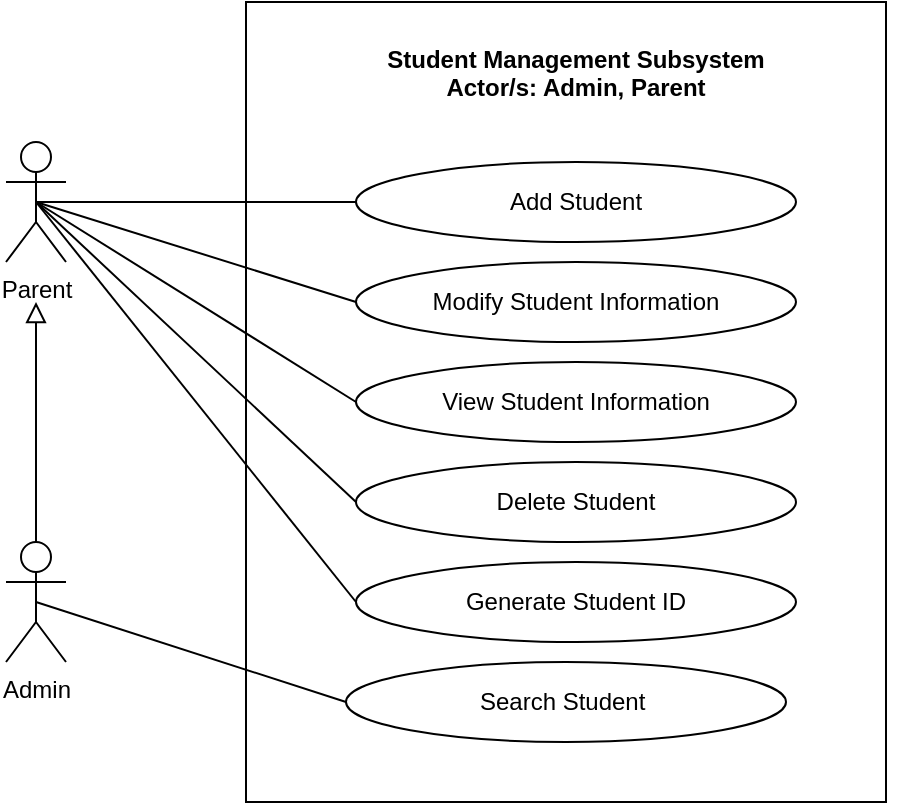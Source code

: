 <mxfile version="14.6.13" type="device" pages="7"><diagram id="qzljFB-hOaYWBOiEcN4N" name="SMS"><mxGraphModel dx="942" dy="642" grid="1" gridSize="10" guides="1" tooltips="1" connect="1" arrows="1" fold="1" page="1" pageScale="1" pageWidth="850" pageHeight="1100" math="0" shadow="0"><root><mxCell id="JewozOC8yLnpFLmOhMqg-0"/><mxCell id="JewozOC8yLnpFLmOhMqg-1" parent="JewozOC8yLnpFLmOhMqg-0"/><mxCell id="FqNuev9cHc2IyG5jevnL-0" value="" style="html=1;fillColor=none;" parent="JewozOC8yLnpFLmOhMqg-1" vertex="1"><mxGeometry x="410" y="180" width="320" height="400" as="geometry"/></mxCell><mxCell id="FqNuev9cHc2IyG5jevnL-2" style="edgeStyle=none;rounded=0;jumpStyle=arc;jumpSize=14;orthogonalLoop=1;jettySize=auto;html=1;exitX=0.5;exitY=0.5;exitDx=0;exitDy=0;exitPerimeter=0;entryX=0;entryY=0.5;entryDx=0;entryDy=0;startArrow=none;startFill=0;endArrow=none;endFill=0;startSize=11;endSize=11;" parent="JewozOC8yLnpFLmOhMqg-1" source="FqNuev9cHc2IyG5jevnL-6" target="FqNuev9cHc2IyG5jevnL-14" edge="1"><mxGeometry relative="1" as="geometry"/></mxCell><mxCell id="FqNuev9cHc2IyG5jevnL-3" style="edgeStyle=none;rounded=0;jumpStyle=arc;jumpSize=14;orthogonalLoop=1;jettySize=auto;html=1;exitX=0.5;exitY=0.5;exitDx=0;exitDy=0;exitPerimeter=0;entryX=0;entryY=0.5;entryDx=0;entryDy=0;startArrow=none;startFill=0;endArrow=none;endFill=0;startSize=11;endSize=11;" parent="JewozOC8yLnpFLmOhMqg-1" source="FqNuev9cHc2IyG5jevnL-6" target="FqNuev9cHc2IyG5jevnL-15" edge="1"><mxGeometry relative="1" as="geometry"/></mxCell><mxCell id="FqNuev9cHc2IyG5jevnL-4" style="edgeStyle=none;rounded=0;jumpStyle=arc;jumpSize=14;orthogonalLoop=1;jettySize=auto;html=1;exitX=0.5;exitY=0.5;exitDx=0;exitDy=0;exitPerimeter=0;entryX=0;entryY=0.5;entryDx=0;entryDy=0;startArrow=none;startFill=0;endArrow=none;endFill=0;startSize=11;endSize=11;" parent="JewozOC8yLnpFLmOhMqg-1" source="FqNuev9cHc2IyG5jevnL-6" target="FqNuev9cHc2IyG5jevnL-18" edge="1"><mxGeometry relative="1" as="geometry"/></mxCell><mxCell id="MpAW6FHdsxgS2_kCvHxK-2" style="rounded=0;orthogonalLoop=1;jettySize=auto;html=1;exitX=0.5;exitY=0.5;exitDx=0;exitDy=0;exitPerimeter=0;entryX=0;entryY=0.5;entryDx=0;entryDy=0;endArrow=none;endFill=0;" parent="JewozOC8yLnpFLmOhMqg-1" source="FqNuev9cHc2IyG5jevnL-6" target="MpAW6FHdsxgS2_kCvHxK-0" edge="1"><mxGeometry relative="1" as="geometry"/></mxCell><mxCell id="3w_TDD0MuZPfGeYKdoQH-3" style="edgeStyle=none;rounded=0;orthogonalLoop=1;jettySize=auto;html=1;exitX=0.5;exitY=0.5;exitDx=0;exitDy=0;exitPerimeter=0;entryX=0;entryY=0.5;entryDx=0;entryDy=0;endArrow=none;endFill=0;" parent="JewozOC8yLnpFLmOhMqg-1" source="FqNuev9cHc2IyG5jevnL-6" target="3w_TDD0MuZPfGeYKdoQH-0" edge="1"><mxGeometry relative="1" as="geometry"/></mxCell><mxCell id="FqNuev9cHc2IyG5jevnL-6" value="Parent" style="shape=umlActor;verticalLabelPosition=bottom;verticalAlign=top;html=1;fillColor=none;" parent="JewozOC8yLnpFLmOhMqg-1" vertex="1"><mxGeometry x="290" y="250" width="30" height="60" as="geometry"/></mxCell><mxCell id="3w_TDD0MuZPfGeYKdoQH-8" style="edgeStyle=none;rounded=0;orthogonalLoop=1;jettySize=auto;html=1;exitX=0.5;exitY=0;exitDx=0;exitDy=0;exitPerimeter=0;endArrow=block;endFill=0;endSize=8;" parent="JewozOC8yLnpFLmOhMqg-1" source="FqNuev9cHc2IyG5jevnL-10" edge="1"><mxGeometry relative="1" as="geometry"><mxPoint x="305" y="330" as="targetPoint"/></mxGeometry></mxCell><mxCell id="3w_TDD0MuZPfGeYKdoQH-11" style="edgeStyle=none;rounded=0;orthogonalLoop=1;jettySize=auto;html=1;exitX=0.5;exitY=0.5;exitDx=0;exitDy=0;exitPerimeter=0;entryX=0;entryY=0.5;entryDx=0;entryDy=0;endArrow=none;endFill=0;endSize=8;" parent="JewozOC8yLnpFLmOhMqg-1" source="FqNuev9cHc2IyG5jevnL-10" target="FqNuev9cHc2IyG5jevnL-19" edge="1"><mxGeometry relative="1" as="geometry"/></mxCell><mxCell id="FqNuev9cHc2IyG5jevnL-10" value="Admin" style="shape=umlActor;verticalLabelPosition=bottom;verticalAlign=top;html=1;fillColor=none;" parent="JewozOC8yLnpFLmOhMqg-1" vertex="1"><mxGeometry x="290" y="450" width="30" height="60" as="geometry"/></mxCell><mxCell id="FqNuev9cHc2IyG5jevnL-12" value="Student Management Subsystem&#10;Actor/s: Admin, Parent" style="text;align=center;fontStyle=1;verticalAlign=middle;spacingLeft=3;spacingRight=3;strokeColor=none;rotatable=0;points=[[0,0.5],[1,0.5]];portConstraint=eastwest;fillColor=none;" parent="JewozOC8yLnpFLmOhMqg-1" vertex="1"><mxGeometry x="415" y="200" width="320" height="30" as="geometry"/></mxCell><mxCell id="FqNuev9cHc2IyG5jevnL-14" value="Add Student" style="ellipse;whiteSpace=wrap;html=1;fillColor=none;" parent="JewozOC8yLnpFLmOhMqg-1" vertex="1"><mxGeometry x="465" y="260" width="220" height="40" as="geometry"/></mxCell><mxCell id="FqNuev9cHc2IyG5jevnL-15" value="View Student Information" style="ellipse;whiteSpace=wrap;html=1;fillColor=none;" parent="JewozOC8yLnpFLmOhMqg-1" vertex="1"><mxGeometry x="465" y="360" width="220" height="40" as="geometry"/></mxCell><mxCell id="FqNuev9cHc2IyG5jevnL-18" value="Modify Student Information" style="ellipse;whiteSpace=wrap;html=1;fillColor=none;" parent="JewozOC8yLnpFLmOhMqg-1" vertex="1"><mxGeometry x="465" y="310" width="220" height="40" as="geometry"/></mxCell><mxCell id="FqNuev9cHc2IyG5jevnL-19" value="Search Student&amp;nbsp;" style="ellipse;whiteSpace=wrap;html=1;fillColor=none;" parent="JewozOC8yLnpFLmOhMqg-1" vertex="1"><mxGeometry x="460" y="510" width="220" height="40" as="geometry"/></mxCell><mxCell id="MpAW6FHdsxgS2_kCvHxK-0" value="Generate Student ID" style="ellipse;whiteSpace=wrap;html=1;fillColor=none;" parent="JewozOC8yLnpFLmOhMqg-1" vertex="1"><mxGeometry x="465" y="460" width="220" height="40" as="geometry"/></mxCell><mxCell id="3w_TDD0MuZPfGeYKdoQH-0" value="Delete Student" style="ellipse;whiteSpace=wrap;html=1;fillColor=none;" parent="JewozOC8yLnpFLmOhMqg-1" vertex="1"><mxGeometry x="465" y="410" width="220" height="40" as="geometry"/></mxCell></root></mxGraphModel></diagram><diagram id="hZojRljrfaBt_-NroHho" name="PARENTS AREA"><mxGraphModel dx="942" dy="642" grid="1" gridSize="10" guides="1" tooltips="1" connect="1" arrows="1" fold="1" page="1" pageScale="1" pageWidth="850" pageHeight="1100" math="0" shadow="0"><root><mxCell id="EquTxbhpZ0DYuYhOju7X-0"/><mxCell id="EquTxbhpZ0DYuYhOju7X-1" parent="EquTxbhpZ0DYuYhOju7X-0"/><mxCell id="r1uUE86IKF_ywa39t8mg-0" value="" style="html=1;fillColor=none;" parent="EquTxbhpZ0DYuYhOju7X-1" vertex="1"><mxGeometry x="350" y="195" width="240" height="315" as="geometry"/></mxCell><mxCell id="r1uUE86IKF_ywa39t8mg-2" style="edgeStyle=none;rounded=0;jumpStyle=arc;jumpSize=14;orthogonalLoop=1;jettySize=auto;html=1;exitX=0.5;exitY=0.5;exitDx=0;exitDy=0;exitPerimeter=0;entryX=0;entryY=0.5;entryDx=0;entryDy=0;startArrow=none;startFill=0;endArrow=none;endFill=0;startSize=11;endSize=11;" parent="EquTxbhpZ0DYuYhOju7X-1" source="r1uUE86IKF_ywa39t8mg-4" target="r1uUE86IKF_ywa39t8mg-8" edge="1"><mxGeometry relative="1" as="geometry"/></mxCell><mxCell id="Ktv1PAOE-UDUOPa3zuJM-2" style="edgeStyle=none;rounded=0;jumpStyle=arc;jumpSize=14;orthogonalLoop=1;jettySize=auto;html=1;exitX=0.5;exitY=0.5;exitDx=0;exitDy=0;exitPerimeter=0;entryX=0;entryY=0.5;entryDx=0;entryDy=0;endArrow=none;endFill=0;startSize=9;endSize=11;" parent="EquTxbhpZ0DYuYhOju7X-1" source="r1uUE86IKF_ywa39t8mg-4" target="Ktv1PAOE-UDUOPa3zuJM-0" edge="1"><mxGeometry relative="1" as="geometry"/></mxCell><mxCell id="Ktv1PAOE-UDUOPa3zuJM-3" style="edgeStyle=none;rounded=0;jumpStyle=arc;jumpSize=14;orthogonalLoop=1;jettySize=auto;html=1;exitX=0.5;exitY=0.5;exitDx=0;exitDy=0;exitPerimeter=0;entryX=0;entryY=0.5;entryDx=0;entryDy=0;endArrow=none;endFill=0;startSize=9;endSize=11;" parent="EquTxbhpZ0DYuYhOju7X-1" source="r1uUE86IKF_ywa39t8mg-4" target="Ktv1PAOE-UDUOPa3zuJM-1" edge="1"><mxGeometry relative="1" as="geometry"/></mxCell><mxCell id="B0Bua_NQoxOIs2ykGgWZ-1" style="edgeStyle=none;rounded=0;jumpStyle=arc;jumpSize=14;orthogonalLoop=1;jettySize=auto;html=1;exitX=0.5;exitY=0.5;exitDx=0;exitDy=0;exitPerimeter=0;entryX=0;entryY=0.5;entryDx=0;entryDy=0;endArrow=none;endFill=0;startSize=9;endSize=11;" parent="EquTxbhpZ0DYuYhOju7X-1" source="r1uUE86IKF_ywa39t8mg-4" target="B0Bua_NQoxOIs2ykGgWZ-0" edge="1"><mxGeometry relative="1" as="geometry"/></mxCell><mxCell id="r1uUE86IKF_ywa39t8mg-4" value="Parent" style="shape=umlActor;verticalLabelPosition=bottom;verticalAlign=top;html=1;fillColor=none;" parent="EquTxbhpZ0DYuYhOju7X-1" vertex="1"><mxGeometry x="220" y="350" width="30" height="60" as="geometry"/></mxCell><mxCell id="r1uUE86IKF_ywa39t8mg-6" value="Parents Area Subsystem&#10;Actor/s: Parent" style="text;align=center;fontStyle=1;verticalAlign=middle;spacingLeft=3;spacingRight=3;strokeColor=none;rotatable=0;points=[[0,0.5],[1,0.5]];portConstraint=eastwest;fillColor=none;" parent="EquTxbhpZ0DYuYhOju7X-1" vertex="1"><mxGeometry x="310" y="200" width="320" height="30" as="geometry"/></mxCell><mxCell id="r1uUE86IKF_ywa39t8mg-8" value="View Students Progress&amp;nbsp;" style="ellipse;whiteSpace=wrap;html=1;fillColor=none;" parent="EquTxbhpZ0DYuYhOju7X-1" vertex="1"><mxGeometry x="360" y="260" width="220" height="40" as="geometry"/></mxCell><mxCell id="Ktv1PAOE-UDUOPa3zuJM-0" value="View Announcements" style="ellipse;whiteSpace=wrap;html=1;fillColor=none;" parent="EquTxbhpZ0DYuYhOju7X-1" vertex="1"><mxGeometry x="360" y="320" width="220" height="40" as="geometry"/></mxCell><mxCell id="Ktv1PAOE-UDUOPa3zuJM-1" value="View FAQs" style="ellipse;whiteSpace=wrap;html=1;fillColor=none;" parent="EquTxbhpZ0DYuYhOju7X-1" vertex="1"><mxGeometry x="360" y="380" width="220" height="40" as="geometry"/></mxCell><mxCell id="B0Bua_NQoxOIs2ykGgWZ-0" value="View Timetable" style="ellipse;whiteSpace=wrap;html=1;fillColor=none;" parent="EquTxbhpZ0DYuYhOju7X-1" vertex="1"><mxGeometry x="360" y="440" width="220" height="40" as="geometry"/></mxCell></root></mxGraphModel></diagram><diagram id="cgOACI258h6ASG_N2nS3" name="User Management System"><mxGraphModel dx="942" dy="642" grid="1" gridSize="10" guides="1" tooltips="1" connect="1" arrows="1" fold="1" page="1" pageScale="1" pageWidth="850" pageHeight="1100" math="0" shadow="0"><root><mxCell id="4pBLNSyfVHHaNdaM9g67-0"/><mxCell id="4pBLNSyfVHHaNdaM9g67-1" parent="4pBLNSyfVHHaNdaM9g67-0"/><mxCell id="yg8VFdJlbKTCvymAkO1k-0" value="" style="html=1;fillColor=none;" parent="4pBLNSyfVHHaNdaM9g67-1" vertex="1"><mxGeometry x="235" y="50" width="555" height="390" as="geometry"/></mxCell><mxCell id="yg8VFdJlbKTCvymAkO1k-2" style="edgeStyle=none;rounded=0;jumpStyle=arc;jumpSize=14;orthogonalLoop=1;jettySize=auto;html=1;exitX=0.5;exitY=0.5;exitDx=0;exitDy=0;exitPerimeter=0;entryX=0;entryY=0.5;entryDx=0;entryDy=0;startArrow=none;startFill=0;endArrow=none;endFill=0;startSize=11;endSize=11;" parent="4pBLNSyfVHHaNdaM9g67-1" source="yg8VFdJlbKTCvymAkO1k-3" target="yg8VFdJlbKTCvymAkO1k-17" edge="1"><mxGeometry relative="1" as="geometry"/></mxCell><mxCell id="58diEEKxBO7y6hnNnmIH-4" style="edgeStyle=none;rounded=0;jumpStyle=arc;jumpSize=11;orthogonalLoop=1;jettySize=auto;html=1;exitX=0.5;exitY=0.5;exitDx=0;exitDy=0;exitPerimeter=0;entryX=0;entryY=0.5;entryDx=0;entryDy=0;startArrow=none;startFill=0;endArrow=none;endFill=0;endSize=11;" parent="4pBLNSyfVHHaNdaM9g67-1" source="yg8VFdJlbKTCvymAkO1k-3" target="58diEEKxBO7y6hnNnmIH-0" edge="1"><mxGeometry relative="1" as="geometry"/></mxCell><mxCell id="2KKE1t-yeBwNMqLuAr7k-0" style="edgeStyle=none;rounded=0;jumpStyle=arc;jumpSize=11;orthogonalLoop=1;jettySize=auto;html=1;exitX=0.5;exitY=0.5;exitDx=0;exitDy=0;exitPerimeter=0;entryX=0;entryY=0.5;entryDx=0;entryDy=0;startArrow=none;startFill=0;endArrow=none;endFill=0;endSize=11;" parent="4pBLNSyfVHHaNdaM9g67-1" source="yg8VFdJlbKTCvymAkO1k-3" target="dEjOExGxttlRibOsck3F-0" edge="1"><mxGeometry relative="1" as="geometry"/></mxCell><mxCell id="2KKE1t-yeBwNMqLuAr7k-4" style="edgeStyle=none;rounded=0;jumpStyle=arc;jumpSize=11;orthogonalLoop=1;jettySize=auto;html=1;exitX=0.5;exitY=0.5;exitDx=0;exitDy=0;exitPerimeter=0;entryX=0;entryY=0.5;entryDx=0;entryDy=0;startArrow=none;startFill=0;endArrow=none;endFill=0;endSize=11;" parent="4pBLNSyfVHHaNdaM9g67-1" source="yg8VFdJlbKTCvymAkO1k-3" target="2KKE1t-yeBwNMqLuAr7k-3" edge="1"><mxGeometry relative="1" as="geometry"/></mxCell><mxCell id="yg8VFdJlbKTCvymAkO1k-3" value="Parent" style="shape=umlActor;verticalLabelPosition=bottom;verticalAlign=top;html=1;fillColor=none;" parent="4pBLNSyfVHHaNdaM9g67-1" vertex="1"><mxGeometry x="130" y="120" width="30" height="60" as="geometry"/></mxCell><mxCell id="yg8VFdJlbKTCvymAkO1k-5" value="User Account Management &#10;Actor/s: Admin, Parent" style="text;align=center;fontStyle=1;verticalAlign=middle;spacingLeft=3;spacingRight=3;strokeColor=none;rotatable=0;points=[[0,0.5],[1,0.5]];portConstraint=eastwest;fillColor=none;" parent="4pBLNSyfVHHaNdaM9g67-1" vertex="1"><mxGeometry x="340" y="70" width="320" height="30" as="geometry"/></mxCell><mxCell id="yg8VFdJlbKTCvymAkO1k-17" value="Reset Password" style="ellipse;whiteSpace=wrap;html=1;fillColor=none;" parent="4pBLNSyfVHHaNdaM9g67-1" vertex="1"><mxGeometry x="270" y="120" width="220" height="40" as="geometry"/></mxCell><mxCell id="yg8VFdJlbKTCvymAkO1k-18" value="Send Reset Password Instruction in Email" style="ellipse;whiteSpace=wrap;html=1;fillColor=none;" parent="4pBLNSyfVHHaNdaM9g67-1" vertex="1"><mxGeometry x="600" y="120" width="170" height="40" as="geometry"/></mxCell><mxCell id="yg8VFdJlbKTCvymAkO1k-19" style="edgeStyle=none;rounded=0;jumpStyle=arc;jumpSize=14;orthogonalLoop=1;jettySize=auto;html=1;exitX=0;exitY=0.5;exitDx=0;exitDy=0;dashed=1;startArrow=open;startFill=0;endArrow=none;endFill=0;startSize=11;endSize=11;entryX=1;entryY=0.5;entryDx=0;entryDy=0;" parent="4pBLNSyfVHHaNdaM9g67-1" source="yg8VFdJlbKTCvymAkO1k-18" target="yg8VFdJlbKTCvymAkO1k-17" edge="1"><mxGeometry relative="1" as="geometry"><mxPoint x="600" y="330" as="sourcePoint"/><mxPoint x="480" y="170" as="targetPoint"/></mxGeometry></mxCell><mxCell id="yg8VFdJlbKTCvymAkO1k-20" value="&amp;lt;&amp;lt;include&amp;gt;&amp;gt;" style="edgeLabel;html=1;align=center;verticalAlign=middle;resizable=0;points=[];" parent="yg8VFdJlbKTCvymAkO1k-19" vertex="1" connectable="0"><mxGeometry x="0.11" relative="1" as="geometry"><mxPoint as="offset"/></mxGeometry></mxCell><mxCell id="yg8VFdJlbKTCvymAkO1k-22" style="edgeStyle=orthogonalEdgeStyle;rounded=0;orthogonalLoop=1;jettySize=auto;html=1;exitX=0.5;exitY=0;exitDx=0;exitDy=0;exitPerimeter=0;endArrow=block;endFill=0;endSize=8;" parent="4pBLNSyfVHHaNdaM9g67-1" source="yg8VFdJlbKTCvymAkO1k-24" edge="1"><mxGeometry relative="1" as="geometry"><mxPoint x="145" y="210" as="targetPoint"/></mxGeometry></mxCell><mxCell id="yg8VFdJlbKTCvymAkO1k-23" style="rounded=0;orthogonalLoop=1;jettySize=auto;html=1;exitX=0.5;exitY=0.5;exitDx=0;exitDy=0;exitPerimeter=0;entryX=0;entryY=0.5;entryDx=0;entryDy=0;endArrow=none;endFill=0;jumpStyle=arc;jumpSize=11;" parent="4pBLNSyfVHHaNdaM9g67-1" source="yg8VFdJlbKTCvymAkO1k-3" target="yg8VFdJlbKTCvymAkO1k-26" edge="1"><mxGeometry relative="1" as="geometry"/></mxCell><mxCell id="WGMS2AgFExje54n6eJvN-2" style="rounded=0;orthogonalLoop=1;jettySize=auto;html=1;exitX=0.5;exitY=0.5;exitDx=0;exitDy=0;exitPerimeter=0;entryX=0;entryY=0.5;entryDx=0;entryDy=0;endArrow=none;endFill=0;" edge="1" parent="4pBLNSyfVHHaNdaM9g67-1" source="yg8VFdJlbKTCvymAkO1k-24" target="WGMS2AgFExje54n6eJvN-0"><mxGeometry relative="1" as="geometry"/></mxCell><mxCell id="yg8VFdJlbKTCvymAkO1k-24" value="Admin" style="shape=umlActor;verticalLabelPosition=bottom;verticalAlign=top;html=1;fillColor=none;" parent="4pBLNSyfVHHaNdaM9g67-1" vertex="1"><mxGeometry x="130" y="340" width="30" height="60" as="geometry"/></mxCell><mxCell id="yg8VFdJlbKTCvymAkO1k-25" value="&amp;lt;&amp;lt;include&amp;gt;&amp;gt;" style="edgeStyle=none;rounded=0;jumpStyle=arc;jumpSize=11;orthogonalLoop=1;jettySize=auto;html=1;exitX=1;exitY=0.5;exitDx=0;exitDy=0;endArrow=open;endFill=0;dashed=1;endSize=11;" parent="4pBLNSyfVHHaNdaM9g67-1" source="yg8VFdJlbKTCvymAkO1k-26" target="yg8VFdJlbKTCvymAkO1k-27" edge="1"><mxGeometry relative="1" as="geometry"/></mxCell><mxCell id="yg8VFdJlbKTCvymAkO1k-26" value="Create account" style="ellipse;whiteSpace=wrap;html=1;fillColor=none;" parent="4pBLNSyfVHHaNdaM9g67-1" vertex="1"><mxGeometry x="270" y="220" width="220" height="40" as="geometry"/></mxCell><mxCell id="yg8VFdJlbKTCvymAkO1k-27" value="Verify Email" style="ellipse;whiteSpace=wrap;html=1;fillColor=none;" parent="4pBLNSyfVHHaNdaM9g67-1" vertex="1"><mxGeometry x="530" y="280" width="140" height="40" as="geometry"/></mxCell><mxCell id="58diEEKxBO7y6hnNnmIH-0" value="Change Password" style="ellipse;whiteSpace=wrap;html=1;fillColor=none;" parent="4pBLNSyfVHHaNdaM9g67-1" vertex="1"><mxGeometry x="270" y="170" width="220" height="40" as="geometry"/></mxCell><mxCell id="58diEEKxBO7y6hnNnmIH-1" value="Verify Old Password" style="ellipse;whiteSpace=wrap;html=1;fillColor=none;" parent="4pBLNSyfVHHaNdaM9g67-1" vertex="1"><mxGeometry x="600" y="170" width="170" height="40" as="geometry"/></mxCell><mxCell id="58diEEKxBO7y6hnNnmIH-2" style="edgeStyle=none;rounded=0;jumpStyle=arc;jumpSize=14;orthogonalLoop=1;jettySize=auto;html=1;dashed=1;startArrow=open;startFill=0;endArrow=none;endFill=0;startSize=11;endSize=11;entryX=1;entryY=0.5;entryDx=0;entryDy=0;" parent="4pBLNSyfVHHaNdaM9g67-1" target="58diEEKxBO7y6hnNnmIH-0" edge="1"><mxGeometry relative="1" as="geometry"><mxPoint x="600" y="190" as="sourcePoint"/><mxPoint x="500" y="210" as="targetPoint"/></mxGeometry></mxCell><mxCell id="58diEEKxBO7y6hnNnmIH-3" value="&amp;lt;&amp;lt;include&amp;gt;&amp;gt;" style="edgeLabel;html=1;align=center;verticalAlign=middle;resizable=0;points=[];" parent="58diEEKxBO7y6hnNnmIH-2" vertex="1" connectable="0"><mxGeometry x="0.11" relative="1" as="geometry"><mxPoint as="offset"/></mxGeometry></mxCell><mxCell id="dEjOExGxttlRibOsck3F-0" value="Update User Profile" style="ellipse;whiteSpace=wrap;html=1;fillColor=none;" parent="4pBLNSyfVHHaNdaM9g67-1" vertex="1"><mxGeometry x="270" y="270" width="220" height="40" as="geometry"/></mxCell><mxCell id="2KKE1t-yeBwNMqLuAr7k-3" value="View User Information" style="ellipse;whiteSpace=wrap;html=1;fillColor=none;" parent="4pBLNSyfVHHaNdaM9g67-1" vertex="1"><mxGeometry x="270" y="320" width="220" height="40" as="geometry"/></mxCell><mxCell id="EbqqosiuuIygXlSnKn2s-0" value="Verify New Password" style="ellipse;whiteSpace=wrap;html=1;fillColor=none;" vertex="1" parent="4pBLNSyfVHHaNdaM9g67-1"><mxGeometry x="600" y="220" width="170" height="40" as="geometry"/></mxCell><mxCell id="EbqqosiuuIygXlSnKn2s-2" style="edgeStyle=none;rounded=0;jumpStyle=arc;jumpSize=14;orthogonalLoop=1;jettySize=auto;html=1;dashed=1;startArrow=open;startFill=0;endArrow=none;endFill=0;startSize=11;endSize=11;entryX=1;entryY=0.5;entryDx=0;entryDy=0;exitX=0;exitY=0.5;exitDx=0;exitDy=0;" edge="1" parent="4pBLNSyfVHHaNdaM9g67-1" source="EbqqosiuuIygXlSnKn2s-0" target="58diEEKxBO7y6hnNnmIH-0"><mxGeometry relative="1" as="geometry"><mxPoint x="610" y="200" as="sourcePoint"/><mxPoint x="500" y="200" as="targetPoint"/></mxGeometry></mxCell><mxCell id="EbqqosiuuIygXlSnKn2s-3" value="&amp;lt;&amp;lt;include&amp;gt;&amp;gt;" style="edgeLabel;html=1;align=center;verticalAlign=middle;resizable=0;points=[];" vertex="1" connectable="0" parent="EbqqosiuuIygXlSnKn2s-2"><mxGeometry x="0.11" relative="1" as="geometry"><mxPoint as="offset"/></mxGeometry></mxCell><mxCell id="WGMS2AgFExje54n6eJvN-0" value="Search User" style="ellipse;whiteSpace=wrap;html=1;fillColor=none;" vertex="1" parent="4pBLNSyfVHHaNdaM9g67-1"><mxGeometry x="270" y="370" width="220" height="40" as="geometry"/></mxCell></root></mxGraphModel></diagram><diagram id="KRSPL411Q8GhmbWpanCT" name="VSS"><mxGraphModel dx="942" dy="642" grid="1" gridSize="10" guides="1" tooltips="1" connect="1" arrows="1" fold="1" page="1" pageScale="1" pageWidth="850" pageHeight="1100" math="0" shadow="0"><root><mxCell id="L4H54yvz5vo9FGuHxKO8-0"/><mxCell id="L4H54yvz5vo9FGuHxKO8-1" parent="L4H54yvz5vo9FGuHxKO8-0"/><mxCell id="ajeMKmfif8rfIK4k3p3E-26" value="" style="html=1;fillColor=none;" parent="L4H54yvz5vo9FGuHxKO8-1" vertex="1"><mxGeometry x="400" y="80" width="380" height="450" as="geometry"/></mxCell><mxCell id="ajeMKmfif8rfIK4k3p3E-27" style="rounded=0;jumpStyle=arc;jumpSize=14;orthogonalLoop=1;jettySize=auto;html=1;exitX=0.5;exitY=0.5;exitDx=0;exitDy=0;exitPerimeter=0;entryX=0;entryY=0.5;entryDx=0;entryDy=0;startArrow=none;startFill=0;endArrow=none;endFill=0;startSize=11;endSize=11;" parent="L4H54yvz5vo9FGuHxKO8-1" source="ajeMKmfif8rfIK4k3p3E-31" target="ajeMKmfif8rfIK4k3p3E-34" edge="1"><mxGeometry relative="1" as="geometry"/></mxCell><mxCell id="ajeMKmfif8rfIK4k3p3E-28" style="edgeStyle=none;rounded=0;jumpStyle=arc;jumpSize=14;orthogonalLoop=1;jettySize=auto;html=1;exitX=0.5;exitY=0.5;exitDx=0;exitDy=0;exitPerimeter=0;entryX=0;entryY=0.5;entryDx=0;entryDy=0;startArrow=none;startFill=0;endArrow=none;endFill=0;startSize=11;endSize=11;" parent="L4H54yvz5vo9FGuHxKO8-1" source="ajeMKmfif8rfIK4k3p3E-31" target="ajeMKmfif8rfIK4k3p3E-37" edge="1"><mxGeometry relative="1" as="geometry"/></mxCell><mxCell id="ajeMKmfif8rfIK4k3p3E-29" style="edgeStyle=none;rounded=0;jumpStyle=arc;jumpSize=14;orthogonalLoop=1;jettySize=auto;html=1;exitX=0.5;exitY=0.5;exitDx=0;exitDy=0;exitPerimeter=0;entryX=0;entryY=0.5;entryDx=0;entryDy=0;startArrow=none;startFill=0;endArrow=none;endFill=0;startSize=11;endSize=11;" parent="L4H54yvz5vo9FGuHxKO8-1" source="ajeMKmfif8rfIK4k3p3E-31" target="ajeMKmfif8rfIK4k3p3E-39" edge="1"><mxGeometry relative="1" as="geometry"/></mxCell><mxCell id="ajeMKmfif8rfIK4k3p3E-30" style="edgeStyle=none;rounded=0;jumpStyle=arc;jumpSize=14;orthogonalLoop=1;jettySize=auto;html=1;exitX=0.5;exitY=0.5;exitDx=0;exitDy=0;exitPerimeter=0;entryX=0;entryY=0.5;entryDx=0;entryDy=0;startArrow=none;startFill=0;endArrow=none;endFill=0;startSize=11;endSize=11;" parent="L4H54yvz5vo9FGuHxKO8-1" source="ajeMKmfif8rfIK4k3p3E-31" target="ajeMKmfif8rfIK4k3p3E-38" edge="1"><mxGeometry relative="1" as="geometry"/></mxCell><mxCell id="Ukze0uRILM3C8KgfUhk8-6" style="edgeStyle=none;rounded=0;orthogonalLoop=1;jettySize=auto;html=1;exitX=0.5;exitY=0.5;exitDx=0;exitDy=0;exitPerimeter=0;entryX=0;entryY=0.5;entryDx=0;entryDy=0;endArrow=none;endFill=0;endSize=8;" parent="L4H54yvz5vo9FGuHxKO8-1" source="ajeMKmfif8rfIK4k3p3E-31" target="Ukze0uRILM3C8KgfUhk8-0" edge="1"><mxGeometry relative="1" as="geometry"/></mxCell><mxCell id="ajeMKmfif8rfIK4k3p3E-31" value="Admin" style="shape=umlActor;verticalLabelPosition=bottom;verticalAlign=top;html=1;fillColor=none;" parent="L4H54yvz5vo9FGuHxKO8-1" vertex="1"><mxGeometry x="300" y="250" width="30" height="60" as="geometry"/></mxCell><mxCell id="ajeMKmfif8rfIK4k3p3E-32" style="edgeStyle=none;rounded=0;jumpStyle=arc;jumpSize=14;orthogonalLoop=1;jettySize=auto;html=1;exitX=0.5;exitY=1;exitDx=0;exitDy=0;entryX=0.5;entryY=0;entryDx=0;entryDy=0;dashed=1;startArrow=none;startFill=0;endArrow=open;endFill=0;startSize=11;endSize=11;" parent="L4H54yvz5vo9FGuHxKO8-1" source="ajeMKmfif8rfIK4k3p3E-34" target="ajeMKmfif8rfIK4k3p3E-36" edge="1"><mxGeometry relative="1" as="geometry"/></mxCell><mxCell id="ajeMKmfif8rfIK4k3p3E-33" value="&amp;lt;&amp;lt;include&amp;gt;&amp;gt;" style="edgeLabel;html=1;align=center;verticalAlign=middle;resizable=0;points=[];" parent="ajeMKmfif8rfIK4k3p3E-32" vertex="1" connectable="0"><mxGeometry x="-0.342" y="1" relative="1" as="geometry"><mxPoint as="offset"/></mxGeometry></mxCell><mxCell id="ajeMKmfif8rfIK4k3p3E-34" value="Upload Videos" style="ellipse;whiteSpace=wrap;html=1;fillColor=none;" parent="L4H54yvz5vo9FGuHxKO8-1" vertex="1"><mxGeometry x="480" y="130" width="220" height="40" as="geometry"/></mxCell><mxCell id="ajeMKmfif8rfIK4k3p3E-35" value="Video Platform Subsystem&#10;Actor/s: Admin, Student" style="text;align=center;fontStyle=1;verticalAlign=middle;spacingLeft=3;spacingRight=3;strokeColor=none;rotatable=0;points=[[0,0.5],[1,0.5]];portConstraint=eastwest;fillColor=none;" parent="L4H54yvz5vo9FGuHxKO8-1" vertex="1"><mxGeometry x="435" y="90" width="320" height="30" as="geometry"/></mxCell><mxCell id="ajeMKmfif8rfIK4k3p3E-36" value="Adding of Video Informations" style="ellipse;whiteSpace=wrap;html=1;fillColor=none;" parent="L4H54yvz5vo9FGuHxKO8-1" vertex="1"><mxGeometry x="480" y="220" width="220" height="40" as="geometry"/></mxCell><mxCell id="ajeMKmfif8rfIK4k3p3E-37" value="Modify Video Details" style="ellipse;whiteSpace=wrap;html=1;fillColor=none;" parent="L4H54yvz5vo9FGuHxKO8-1" vertex="1"><mxGeometry x="480" y="270" width="220" height="40" as="geometry"/></mxCell><mxCell id="ajeMKmfif8rfIK4k3p3E-38" value="Search Video by Title/Keywords" style="ellipse;whiteSpace=wrap;html=1;fillColor=none;" parent="L4H54yvz5vo9FGuHxKO8-1" vertex="1"><mxGeometry x="480" y="370" width="220" height="40" as="geometry"/></mxCell><mxCell id="ajeMKmfif8rfIK4k3p3E-39" value="Play Video" style="ellipse;whiteSpace=wrap;html=1;fillColor=none;" parent="L4H54yvz5vo9FGuHxKO8-1" vertex="1"><mxGeometry x="480" y="320" width="220" height="40" as="geometry"/></mxCell><mxCell id="ajeMKmfif8rfIK4k3p3E-48" style="edgeStyle=none;rounded=0;jumpStyle=arc;jumpSize=14;orthogonalLoop=1;jettySize=auto;html=1;exitX=0.5;exitY=0.5;exitDx=0;exitDy=0;exitPerimeter=0;entryX=1;entryY=0.5;entryDx=0;entryDy=0;startArrow=none;startFill=0;endArrow=none;endFill=0;startSize=11;endSize=11;" parent="L4H54yvz5vo9FGuHxKO8-1" source="ajeMKmfif8rfIK4k3p3E-50" target="ajeMKmfif8rfIK4k3p3E-38" edge="1"><mxGeometry relative="1" as="geometry"/></mxCell><mxCell id="ajeMKmfif8rfIK4k3p3E-49" style="edgeStyle=none;rounded=0;jumpStyle=arc;jumpSize=14;orthogonalLoop=1;jettySize=auto;html=1;exitX=0.5;exitY=0.5;exitDx=0;exitDy=0;exitPerimeter=0;entryX=1;entryY=0.5;entryDx=0;entryDy=0;startArrow=none;startFill=0;endArrow=none;endFill=0;startSize=11;endSize=11;" parent="L4H54yvz5vo9FGuHxKO8-1" source="ajeMKmfif8rfIK4k3p3E-50" target="ajeMKmfif8rfIK4k3p3E-39" edge="1"><mxGeometry relative="1" as="geometry"/></mxCell><mxCell id="Ukze0uRILM3C8KgfUhk8-4" style="edgeStyle=none;rounded=0;orthogonalLoop=1;jettySize=auto;html=1;exitX=0.5;exitY=0.5;exitDx=0;exitDy=0;exitPerimeter=0;entryX=1;entryY=0.5;entryDx=0;entryDy=0;endArrow=none;endFill=0;endSize=8;" parent="L4H54yvz5vo9FGuHxKO8-1" source="ajeMKmfif8rfIK4k3p3E-50" target="Ukze0uRILM3C8KgfUhk8-0" edge="1"><mxGeometry relative="1" as="geometry"/></mxCell><mxCell id="Ukze0uRILM3C8KgfUhk8-5" style="edgeStyle=none;rounded=0;orthogonalLoop=1;jettySize=auto;html=1;exitX=0.5;exitY=0.5;exitDx=0;exitDy=0;exitPerimeter=0;entryX=1;entryY=0.5;entryDx=0;entryDy=0;endArrow=none;endFill=0;endSize=8;" parent="L4H54yvz5vo9FGuHxKO8-1" source="ajeMKmfif8rfIK4k3p3E-50" target="Ukze0uRILM3C8KgfUhk8-1" edge="1"><mxGeometry relative="1" as="geometry"/></mxCell><mxCell id="ajeMKmfif8rfIK4k3p3E-50" value="Student" style="shape=umlActor;verticalLabelPosition=bottom;verticalAlign=top;html=1;fillColor=none;" parent="L4H54yvz5vo9FGuHxKO8-1" vertex="1"><mxGeometry x="850" y="250" width="30" height="60" as="geometry"/></mxCell><mxCell id="Ukze0uRILM3C8KgfUhk8-0" value="Search Video by Category" style="ellipse;whiteSpace=wrap;html=1;fillColor=none;" parent="L4H54yvz5vo9FGuHxKO8-1" vertex="1"><mxGeometry x="480" y="420" width="220" height="40" as="geometry"/></mxCell><mxCell id="Ukze0uRILM3C8KgfUhk8-1" value="Filter Favorites Videos" style="ellipse;whiteSpace=wrap;html=1;fillColor=none;" parent="L4H54yvz5vo9FGuHxKO8-1" vertex="1"><mxGeometry x="480" y="470" width="220" height="40" as="geometry"/></mxCell></root></mxGraphModel></diagram><diagram id="q3DFo90HRfnr7-9uvpRl" name="ADMIN AREA"><mxGraphModel dx="942" dy="642" grid="1" gridSize="10" guides="1" tooltips="1" connect="1" arrows="1" fold="1" page="1" pageScale="1" pageWidth="850" pageHeight="1100" math="0" shadow="0"><root><mxCell id="vyBYCnzicGqXQxwXc9oP-0"/><mxCell id="vyBYCnzicGqXQxwXc9oP-1" parent="vyBYCnzicGqXQxwXc9oP-0"/><mxCell id="XQYQEsLmipAfZMurzvss-0" value="" style="html=1;fillColor=none;" parent="vyBYCnzicGqXQxwXc9oP-1" vertex="1"><mxGeometry x="340" y="160" width="260" height="830" as="geometry"/></mxCell><mxCell id="XQYQEsLmipAfZMurzvss-3" style="edgeStyle=none;rounded=0;jumpStyle=arc;jumpSize=14;orthogonalLoop=1;jettySize=auto;html=1;exitX=0.5;exitY=0.5;exitDx=0;exitDy=0;exitPerimeter=0;entryX=0;entryY=0.5;entryDx=0;entryDy=0;startArrow=none;startFill=0;endArrow=none;endFill=0;startSize=11;endSize=11;" parent="vyBYCnzicGqXQxwXc9oP-1" source="XQYQEsLmipAfZMurzvss-4" target="XQYQEsLmipAfZMurzvss-11" edge="1"><mxGeometry relative="1" as="geometry"><mxPoint x="370" y="330" as="targetPoint"/></mxGeometry></mxCell><mxCell id="TpIL3V7MpkiJjtllZ3xe-0" style="rounded=0;orthogonalLoop=1;jettySize=auto;html=1;exitX=0.5;exitY=0.5;exitDx=0;exitDy=0;exitPerimeter=0;entryX=0;entryY=0.5;entryDx=0;entryDy=0;endArrow=none;endFill=0;strokeColor=#190000;" parent="vyBYCnzicGqXQxwXc9oP-1" source="XQYQEsLmipAfZMurzvss-4" target="JF4BA2GLatpLN4KYkihc-10" edge="1"><mxGeometry relative="1" as="geometry"/></mxCell><mxCell id="TpIL3V7MpkiJjtllZ3xe-1" style="edgeStyle=none;rounded=0;orthogonalLoop=1;jettySize=auto;html=1;exitX=0.5;exitY=0.5;exitDx=0;exitDy=0;exitPerimeter=0;entryX=0;entryY=0.5;entryDx=0;entryDy=0;endArrow=none;endFill=0;strokeColor=#190000;" parent="vyBYCnzicGqXQxwXc9oP-1" source="XQYQEsLmipAfZMurzvss-4" target="JF4BA2GLatpLN4KYkihc-12" edge="1"><mxGeometry relative="1" as="geometry"/></mxCell><mxCell id="OGBJ3GfjaWuGB_ZE3_nL-3" style="edgeStyle=none;rounded=0;orthogonalLoop=1;jettySize=auto;html=1;exitX=0.5;exitY=0.5;exitDx=0;exitDy=0;exitPerimeter=0;entryX=0;entryY=0.5;entryDx=0;entryDy=0;endArrow=none;endFill=0;strokeColor=#190000;" parent="vyBYCnzicGqXQxwXc9oP-1" source="XQYQEsLmipAfZMurzvss-4" target="OGBJ3GfjaWuGB_ZE3_nL-0" edge="1"><mxGeometry relative="1" as="geometry"/></mxCell><mxCell id="zh1CYE5o0SRWUobrKUje-11" style="rounded=0;orthogonalLoop=1;jettySize=auto;html=1;exitX=0.5;exitY=0.5;exitDx=0;exitDy=0;exitPerimeter=0;entryX=0;entryY=0.5;entryDx=0;entryDy=0;endArrow=none;endFill=0;" parent="vyBYCnzicGqXQxwXc9oP-1" source="XQYQEsLmipAfZMurzvss-4" target="zh1CYE5o0SRWUobrKUje-0" edge="1"><mxGeometry relative="1" as="geometry"/></mxCell><mxCell id="zh1CYE5o0SRWUobrKUje-12" style="edgeStyle=none;rounded=0;orthogonalLoop=1;jettySize=auto;html=1;exitX=0.5;exitY=0.5;exitDx=0;exitDy=0;exitPerimeter=0;entryX=0;entryY=0.5;entryDx=0;entryDy=0;endArrow=none;endFill=0;" parent="vyBYCnzicGqXQxwXc9oP-1" source="XQYQEsLmipAfZMurzvss-4" target="zh1CYE5o0SRWUobrKUje-1" edge="1"><mxGeometry relative="1" as="geometry"/></mxCell><mxCell id="zh1CYE5o0SRWUobrKUje-13" style="edgeStyle=none;rounded=0;orthogonalLoop=1;jettySize=auto;html=1;exitX=0.5;exitY=0.5;exitDx=0;exitDy=0;exitPerimeter=0;entryX=0;entryY=0.5;entryDx=0;entryDy=0;endArrow=none;endFill=0;" parent="vyBYCnzicGqXQxwXc9oP-1" source="XQYQEsLmipAfZMurzvss-4" target="zh1CYE5o0SRWUobrKUje-2" edge="1"><mxGeometry relative="1" as="geometry"/></mxCell><mxCell id="zh1CYE5o0SRWUobrKUje-14" style="edgeStyle=none;rounded=0;orthogonalLoop=1;jettySize=auto;html=1;exitX=0.5;exitY=0.5;exitDx=0;exitDy=0;exitPerimeter=0;entryX=0;entryY=0.5;entryDx=0;entryDy=0;endArrow=none;endFill=0;" parent="vyBYCnzicGqXQxwXc9oP-1" source="XQYQEsLmipAfZMurzvss-4" target="zh1CYE5o0SRWUobrKUje-3" edge="1"><mxGeometry relative="1" as="geometry"/></mxCell><mxCell id="zh1CYE5o0SRWUobrKUje-15" style="edgeStyle=none;rounded=0;orthogonalLoop=1;jettySize=auto;html=1;exitX=0.5;exitY=0.5;exitDx=0;exitDy=0;exitPerimeter=0;entryX=0;entryY=0.5;entryDx=0;entryDy=0;endArrow=none;endFill=0;" parent="vyBYCnzicGqXQxwXc9oP-1" source="XQYQEsLmipAfZMurzvss-4" target="zh1CYE5o0SRWUobrKUje-4" edge="1"><mxGeometry relative="1" as="geometry"/></mxCell><mxCell id="zh1CYE5o0SRWUobrKUje-16" style="edgeStyle=none;rounded=0;orthogonalLoop=1;jettySize=auto;html=1;exitX=0.5;exitY=0.5;exitDx=0;exitDy=0;exitPerimeter=0;entryX=0;entryY=0.5;entryDx=0;entryDy=0;endArrow=none;endFill=0;" parent="vyBYCnzicGqXQxwXc9oP-1" source="XQYQEsLmipAfZMurzvss-4" target="zh1CYE5o0SRWUobrKUje-5" edge="1"><mxGeometry relative="1" as="geometry"/></mxCell><mxCell id="zh1CYE5o0SRWUobrKUje-17" style="edgeStyle=none;rounded=0;orthogonalLoop=1;jettySize=auto;html=1;exitX=0.5;exitY=0.5;exitDx=0;exitDy=0;exitPerimeter=0;entryX=0;entryY=0.5;entryDx=0;entryDy=0;endArrow=none;endFill=0;" parent="vyBYCnzicGqXQxwXc9oP-1" source="XQYQEsLmipAfZMurzvss-4" target="zh1CYE5o0SRWUobrKUje-6" edge="1"><mxGeometry relative="1" as="geometry"/></mxCell><mxCell id="zh1CYE5o0SRWUobrKUje-18" style="edgeStyle=none;rounded=0;orthogonalLoop=1;jettySize=auto;html=1;exitX=0.5;exitY=0.5;exitDx=0;exitDy=0;exitPerimeter=0;entryX=0;entryY=0.5;entryDx=0;entryDy=0;endArrow=none;endFill=0;" parent="vyBYCnzicGqXQxwXc9oP-1" source="XQYQEsLmipAfZMurzvss-4" target="zh1CYE5o0SRWUobrKUje-7" edge="1"><mxGeometry relative="1" as="geometry"/></mxCell><mxCell id="zh1CYE5o0SRWUobrKUje-19" style="edgeStyle=none;rounded=0;orthogonalLoop=1;jettySize=auto;html=1;exitX=0.5;exitY=0.5;exitDx=0;exitDy=0;exitPerimeter=0;entryX=0;entryY=0.5;entryDx=0;entryDy=0;endArrow=none;endFill=0;" parent="vyBYCnzicGqXQxwXc9oP-1" source="XQYQEsLmipAfZMurzvss-4" target="zh1CYE5o0SRWUobrKUje-8" edge="1"><mxGeometry relative="1" as="geometry"/></mxCell><mxCell id="rBpcmbFsH6hUVlgMxKR7-0" style="edgeStyle=none;rounded=0;orthogonalLoop=1;jettySize=auto;html=1;exitX=0.5;exitY=0.5;exitDx=0;exitDy=0;exitPerimeter=0;entryX=0;entryY=0.5;entryDx=0;entryDy=0;endArrow=none;endFill=0;" parent="vyBYCnzicGqXQxwXc9oP-1" source="XQYQEsLmipAfZMurzvss-4" target="zh1CYE5o0SRWUobrKUje-9" edge="1"><mxGeometry relative="1" as="geometry"/></mxCell><mxCell id="NXbLo8N6t-0abTqySkBD-1" style="edgeStyle=none;rounded=0;orthogonalLoop=1;jettySize=auto;html=1;exitX=0.5;exitY=0.5;exitDx=0;exitDy=0;exitPerimeter=0;entryX=0;entryY=0.5;entryDx=0;entryDy=0;endArrow=none;endFill=0;endSize=8;" parent="vyBYCnzicGqXQxwXc9oP-1" source="XQYQEsLmipAfZMurzvss-4" target="NXbLo8N6t-0abTqySkBD-0" edge="1"><mxGeometry relative="1" as="geometry"/></mxCell><mxCell id="XQYQEsLmipAfZMurzvss-4" value="Admin" style="shape=umlActor;verticalLabelPosition=bottom;verticalAlign=top;html=1;fillColor=none;" parent="vyBYCnzicGqXQxwXc9oP-1" vertex="1"><mxGeometry x="160" y="550" width="30" height="60" as="geometry"/></mxCell><mxCell id="XQYQEsLmipAfZMurzvss-6" value="Admin Area Subsystem&#10;Actor/s: Admin" style="text;align=center;fontStyle=1;verticalAlign=middle;spacingLeft=3;spacingRight=3;strokeColor=none;rotatable=0;points=[[0,0.5],[1,0.5]];portConstraint=eastwest;fillColor=none;" parent="vyBYCnzicGqXQxwXc9oP-1" vertex="1"><mxGeometry x="315" y="180" width="320" height="30" as="geometry"/></mxCell><mxCell id="XQYQEsLmipAfZMurzvss-11" value="Add Subjects&amp;nbsp;" style="ellipse;whiteSpace=wrap;html=1;fillColor=none;" parent="vyBYCnzicGqXQxwXc9oP-1" vertex="1"><mxGeometry x="360" y="240" width="220" height="40" as="geometry"/></mxCell><mxCell id="JF4BA2GLatpLN4KYkihc-10" value="Add FAQs" style="ellipse;whiteSpace=wrap;html=1;fillColor=none;" parent="vyBYCnzicGqXQxwXc9oP-1" vertex="1"><mxGeometry x="360" y="640" width="220" height="40" as="geometry"/></mxCell><mxCell id="JF4BA2GLatpLN4KYkihc-12" value="Add Announcements" style="ellipse;whiteSpace=wrap;html=1;fillColor=none;" parent="vyBYCnzicGqXQxwXc9oP-1" vertex="1"><mxGeometry x="360" y="840" width="220" height="40" as="geometry"/></mxCell><mxCell id="OGBJ3GfjaWuGB_ZE3_nL-0" value="Add Topics" style="ellipse;whiteSpace=wrap;html=1;fillColor=none;" parent="vyBYCnzicGqXQxwXc9oP-1" vertex="1"><mxGeometry x="360" y="440" width="220" height="40" as="geometry"/></mxCell><mxCell id="zh1CYE5o0SRWUobrKUje-0" value="Edit Subjects&amp;nbsp;" style="ellipse;whiteSpace=wrap;html=1;fillColor=none;" parent="vyBYCnzicGqXQxwXc9oP-1" vertex="1"><mxGeometry x="360" y="290" width="220" height="40" as="geometry"/></mxCell><mxCell id="zh1CYE5o0SRWUobrKUje-1" value="Remove Subjects&amp;nbsp;" style="ellipse;whiteSpace=wrap;html=1;fillColor=none;" parent="vyBYCnzicGqXQxwXc9oP-1" vertex="1"><mxGeometry x="360" y="340" width="220" height="40" as="geometry"/></mxCell><mxCell id="zh1CYE5o0SRWUobrKUje-2" value="View Subjects Table" style="ellipse;whiteSpace=wrap;html=1;fillColor=none;" parent="vyBYCnzicGqXQxwXc9oP-1" vertex="1"><mxGeometry x="360" y="390" width="220" height="40" as="geometry"/></mxCell><mxCell id="zh1CYE5o0SRWUobrKUje-3" value="Edit Topics" style="ellipse;whiteSpace=wrap;html=1;fillColor=none;" parent="vyBYCnzicGqXQxwXc9oP-1" vertex="1"><mxGeometry x="360" y="490" width="220" height="40" as="geometry"/></mxCell><mxCell id="zh1CYE5o0SRWUobrKUje-4" value="Remove Topics" style="ellipse;whiteSpace=wrap;html=1;fillColor=none;" parent="vyBYCnzicGqXQxwXc9oP-1" vertex="1"><mxGeometry x="360" y="540" width="220" height="40" as="geometry"/></mxCell><mxCell id="zh1CYE5o0SRWUobrKUje-5" value="View Topics Table" style="ellipse;whiteSpace=wrap;html=1;fillColor=none;" parent="vyBYCnzicGqXQxwXc9oP-1" vertex="1"><mxGeometry x="360" y="590" width="220" height="40" as="geometry"/></mxCell><mxCell id="zh1CYE5o0SRWUobrKUje-6" value="Edit FAQs" style="ellipse;whiteSpace=wrap;html=1;fillColor=none;" parent="vyBYCnzicGqXQxwXc9oP-1" vertex="1"><mxGeometry x="360" y="690" width="220" height="40" as="geometry"/></mxCell><mxCell id="zh1CYE5o0SRWUobrKUje-7" value="Remove FAQs" style="ellipse;whiteSpace=wrap;html=1;fillColor=none;" parent="vyBYCnzicGqXQxwXc9oP-1" vertex="1"><mxGeometry x="360" y="740" width="220" height="40" as="geometry"/></mxCell><mxCell id="zh1CYE5o0SRWUobrKUje-8" value="View FAQs Table" style="ellipse;whiteSpace=wrap;html=1;fillColor=none;" parent="vyBYCnzicGqXQxwXc9oP-1" vertex="1"><mxGeometry x="360" y="790" width="220" height="40" as="geometry"/></mxCell><mxCell id="zh1CYE5o0SRWUobrKUje-9" value="Remove Announcements" style="ellipse;whiteSpace=wrap;html=1;fillColor=none;" parent="vyBYCnzicGqXQxwXc9oP-1" vertex="1"><mxGeometry x="360" y="890" width="220" height="40" as="geometry"/></mxCell><mxCell id="NXbLo8N6t-0abTqySkBD-0" value="View Announcements Table" style="ellipse;whiteSpace=wrap;html=1;fillColor=none;" parent="vyBYCnzicGqXQxwXc9oP-1" vertex="1"><mxGeometry x="360" y="940" width="220" height="40" as="geometry"/></mxCell></root></mxGraphModel></diagram><diagram id="s8ZE_hdA_iozS9aZjnAR" name="KIDS AREA SUBSYSTEM"><mxGraphModel dx="942" dy="642" grid="1" gridSize="10" guides="1" tooltips="1" connect="1" arrows="1" fold="1" page="1" pageScale="1" pageWidth="850" pageHeight="1100" math="0" shadow="0"><root><mxCell id="Jo3kUKc6LBrxrpF2kEKV-0"/><mxCell id="Jo3kUKc6LBrxrpF2kEKV-1" parent="Jo3kUKc6LBrxrpF2kEKV-0"/><mxCell id="46ySUmIeTRIyTcdMOluE-0" value="" style="html=1;fillColor=none;" parent="Jo3kUKc6LBrxrpF2kEKV-1" vertex="1"><mxGeometry x="330" y="160" width="590" height="350" as="geometry"/></mxCell><mxCell id="46ySUmIeTRIyTcdMOluE-1" style="edgeStyle=none;rounded=0;jumpStyle=arc;jumpSize=14;orthogonalLoop=1;jettySize=auto;html=1;exitX=0.5;exitY=0.5;exitDx=0;exitDy=0;exitPerimeter=0;entryX=0;entryY=0.5;entryDx=0;entryDy=0;startArrow=none;startFill=0;endArrow=none;endFill=0;startSize=11;endSize=11;" parent="Jo3kUKc6LBrxrpF2kEKV-1" source="46ySUmIeTRIyTcdMOluE-15" target="46ySUmIeTRIyTcdMOluE-17" edge="1"><mxGeometry relative="1" as="geometry"><mxPoint x="370" y="330" as="targetPoint"/></mxGeometry></mxCell><mxCell id="46ySUmIeTRIyTcdMOluE-4" style="edgeStyle=none;rounded=0;orthogonalLoop=1;jettySize=auto;html=1;exitX=0.5;exitY=0.5;exitDx=0;exitDy=0;exitPerimeter=0;entryX=0;entryY=0.5;entryDx=0;entryDy=0;endArrow=none;endFill=0;strokeColor=#190000;" parent="Jo3kUKc6LBrxrpF2kEKV-1" source="46ySUmIeTRIyTcdMOluE-15" target="46ySUmIeTRIyTcdMOluE-20" edge="1"><mxGeometry relative="1" as="geometry"/></mxCell><mxCell id="46ySUmIeTRIyTcdMOluE-8" style="edgeStyle=none;rounded=0;orthogonalLoop=1;jettySize=auto;html=1;exitX=0.5;exitY=0.5;exitDx=0;exitDy=0;exitPerimeter=0;entryX=0;entryY=0.5;entryDx=0;entryDy=0;endArrow=none;endFill=0;" parent="Jo3kUKc6LBrxrpF2kEKV-1" source="46ySUmIeTRIyTcdMOluE-15" target="46ySUmIeTRIyTcdMOluE-24" edge="1"><mxGeometry relative="1" as="geometry"/></mxCell><mxCell id="46ySUmIeTRIyTcdMOluE-9" style="edgeStyle=none;rounded=0;orthogonalLoop=1;jettySize=auto;html=1;exitX=0.5;exitY=0.5;exitDx=0;exitDy=0;exitPerimeter=0;entryX=0;entryY=0.5;entryDx=0;entryDy=0;endArrow=none;endFill=0;" parent="Jo3kUKc6LBrxrpF2kEKV-1" source="46ySUmIeTRIyTcdMOluE-15" target="46ySUmIeTRIyTcdMOluE-25" edge="1"><mxGeometry relative="1" as="geometry"/></mxCell><mxCell id="BiR8g_WS07bivBs_Ur8B-3" style="edgeStyle=none;rounded=0;orthogonalLoop=1;jettySize=auto;html=1;exitX=0.5;exitY=0.5;exitDx=0;exitDy=0;exitPerimeter=0;entryX=0;entryY=0.5;entryDx=0;entryDy=0;endArrow=none;endFill=0;endSize=8;" parent="Jo3kUKc6LBrxrpF2kEKV-1" source="46ySUmIeTRIyTcdMOluE-15" target="BiR8g_WS07bivBs_Ur8B-0" edge="1"><mxGeometry relative="1" as="geometry"/></mxCell><mxCell id="46ySUmIeTRIyTcdMOluE-15" value="Student" style="shape=umlActor;verticalLabelPosition=bottom;verticalAlign=top;html=1;fillColor=none;" parent="Jo3kUKc6LBrxrpF2kEKV-1" vertex="1"><mxGeometry x="200" y="330" width="30" height="60" as="geometry"/></mxCell><mxCell id="46ySUmIeTRIyTcdMOluE-16" value="Kids Area Subsystem&#10;Actor/s: Student" style="text;align=center;fontStyle=1;verticalAlign=middle;spacingLeft=3;spacingRight=3;strokeColor=none;rotatable=0;points=[[0,0.5],[1,0.5]];portConstraint=eastwest;fillColor=none;" parent="Jo3kUKc6LBrxrpF2kEKV-1" vertex="1"><mxGeometry x="465" y="190" width="320" height="30" as="geometry"/></mxCell><mxCell id="46ySUmIeTRIyTcdMOluE-17" value="View Books" style="ellipse;whiteSpace=wrap;html=1;fillColor=none;" parent="Jo3kUKc6LBrxrpF2kEKV-1" vertex="1"><mxGeometry x="360" y="240" width="220" height="40" as="geometry"/></mxCell><mxCell id="p7UkHFmexzKI3hH2mevI-1" value="&amp;lt;&amp;lt;include&amp;gt;&amp;gt;" style="edgeStyle=none;rounded=0;orthogonalLoop=1;jettySize=auto;html=1;exitX=1;exitY=0.5;exitDx=0;exitDy=0;entryX=0;entryY=0.5;entryDx=0;entryDy=0;endArrow=open;endFill=0;endSize=8;dashed=1;" parent="Jo3kUKc6LBrxrpF2kEKV-1" source="46ySUmIeTRIyTcdMOluE-20" target="p7UkHFmexzKI3hH2mevI-0" edge="1"><mxGeometry relative="1" as="geometry"><Array as="points"/></mxGeometry></mxCell><mxCell id="BiR8g_WS07bivBs_Ur8B-2" value="&amp;lt;&amp;lt;include&amp;gt;&amp;gt;" style="edgeStyle=none;rounded=0;orthogonalLoop=1;jettySize=auto;html=1;exitX=1;exitY=0.5;exitDx=0;exitDy=0;entryX=0;entryY=0.5;entryDx=0;entryDy=0;dashed=1;endArrow=open;endFill=0;endSize=8;" parent="Jo3kUKc6LBrxrpF2kEKV-1" source="46ySUmIeTRIyTcdMOluE-20" target="BiR8g_WS07bivBs_Ur8B-1" edge="1"><mxGeometry relative="1" as="geometry"/></mxCell><mxCell id="46ySUmIeTRIyTcdMOluE-20" value="Open Subjects" style="ellipse;whiteSpace=wrap;html=1;fillColor=none;" parent="Jo3kUKc6LBrxrpF2kEKV-1" vertex="1"><mxGeometry x="360" y="290" width="220" height="40" as="geometry"/></mxCell><mxCell id="46ySUmIeTRIyTcdMOluE-24" value="Play Activities" style="ellipse;whiteSpace=wrap;html=1;fillColor=none;" parent="Jo3kUKc6LBrxrpF2kEKV-1" vertex="1"><mxGeometry x="360" y="340" width="220" height="40" as="geometry"/></mxCell><mxCell id="46ySUmIeTRIyTcdMOluE-25" value="Take Trial Quiz" style="ellipse;whiteSpace=wrap;html=1;fillColor=none;" parent="Jo3kUKc6LBrxrpF2kEKV-1" vertex="1"><mxGeometry x="360" y="390" width="220" height="40" as="geometry"/></mxCell><mxCell id="p7UkHFmexzKI3hH2mevI-0" value="Display Topics" style="ellipse;whiteSpace=wrap;html=1;fillColor=none;" parent="Jo3kUKc6LBrxrpF2kEKV-1" vertex="1"><mxGeometry x="670" y="260" width="220" height="40" as="geometry"/></mxCell><mxCell id="BiR8g_WS07bivBs_Ur8B-0" value="Take Assessment" style="ellipse;whiteSpace=wrap;html=1;fillColor=none;" parent="Jo3kUKc6LBrxrpF2kEKV-1" vertex="1"><mxGeometry x="360" y="440" width="220" height="40" as="geometry"/></mxCell><mxCell id="BiR8g_WS07bivBs_Ur8B-1" value="Display Activities" style="ellipse;whiteSpace=wrap;html=1;fillColor=none;" parent="Jo3kUKc6LBrxrpF2kEKV-1" vertex="1"><mxGeometry x="670" y="330" width="220" height="40" as="geometry"/></mxCell></root></mxGraphModel></diagram><diagram id="R6PlgxK-fKwwdzwMwTel" name="Chat Subsystem"><mxGraphModel dx="942" dy="642" grid="1" gridSize="10" guides="1" tooltips="1" connect="1" arrows="1" fold="1" page="1" pageScale="1" pageWidth="850" pageHeight="1100" math="0" shadow="0"><root><mxCell id="RaBI4hmoJDsgYHiANm6z-0"/><mxCell id="RaBI4hmoJDsgYHiANm6z-1" parent="RaBI4hmoJDsgYHiANm6z-0"/><mxCell id="LePODPhAhxaMjFyOxgJv-0" value="" style="html=1;fillColor=none;" parent="RaBI4hmoJDsgYHiANm6z-1" vertex="1"><mxGeometry x="350" y="195" width="240" height="405" as="geometry"/></mxCell><mxCell id="LePODPhAhxaMjFyOxgJv-1" style="edgeStyle=none;rounded=0;jumpStyle=arc;jumpSize=14;orthogonalLoop=1;jettySize=auto;html=1;exitX=0.5;exitY=0.5;exitDx=0;exitDy=0;exitPerimeter=0;entryX=0;entryY=0.5;entryDx=0;entryDy=0;startArrow=none;startFill=0;endArrow=none;endFill=0;startSize=11;endSize=11;" parent="RaBI4hmoJDsgYHiANm6z-1" source="LePODPhAhxaMjFyOxgJv-5" target="LePODPhAhxaMjFyOxgJv-7" edge="1"><mxGeometry relative="1" as="geometry"/></mxCell><mxCell id="LePODPhAhxaMjFyOxgJv-2" style="edgeStyle=none;rounded=0;jumpStyle=arc;jumpSize=14;orthogonalLoop=1;jettySize=auto;html=1;exitX=0.5;exitY=0.5;exitDx=0;exitDy=0;exitPerimeter=0;entryX=0;entryY=0.5;entryDx=0;entryDy=0;endArrow=none;endFill=0;startSize=9;endSize=11;" parent="RaBI4hmoJDsgYHiANm6z-1" source="LePODPhAhxaMjFyOxgJv-5" target="LePODPhAhxaMjFyOxgJv-8" edge="1"><mxGeometry relative="1" as="geometry"/></mxCell><mxCell id="LePODPhAhxaMjFyOxgJv-3" style="edgeStyle=none;rounded=0;jumpStyle=arc;jumpSize=14;orthogonalLoop=1;jettySize=auto;html=1;exitX=0.5;exitY=0.5;exitDx=0;exitDy=0;exitPerimeter=0;entryX=0;entryY=0.5;entryDx=0;entryDy=0;endArrow=none;endFill=0;startSize=9;endSize=11;" parent="RaBI4hmoJDsgYHiANm6z-1" source="LePODPhAhxaMjFyOxgJv-5" target="LePODPhAhxaMjFyOxgJv-9" edge="1"><mxGeometry relative="1" as="geometry"/></mxCell><mxCell id="LePODPhAhxaMjFyOxgJv-5" value="Parent" style="shape=umlActor;verticalLabelPosition=bottom;verticalAlign=top;html=1;fillColor=none;" parent="RaBI4hmoJDsgYHiANm6z-1" vertex="1"><mxGeometry x="220" y="350" width="30" height="60" as="geometry"/></mxCell><mxCell id="LePODPhAhxaMjFyOxgJv-6" value="Chat Subsystem&#10;Actor/s: Parent, Admin" style="text;align=center;fontStyle=1;verticalAlign=middle;spacingLeft=3;spacingRight=3;strokeColor=none;rotatable=0;points=[[0,0.5],[1,0.5]];portConstraint=eastwest;fillColor=none;" parent="RaBI4hmoJDsgYHiANm6z-1" vertex="1"><mxGeometry x="310" y="200" width="320" height="30" as="geometry"/></mxCell><mxCell id="204eDbg606rXqkAz4Pcx-1" value="&amp;lt;&amp;lt;extends&amp;gt;&amp;gt;" style="edgeStyle=none;rounded=0;orthogonalLoop=1;jettySize=auto;html=1;exitX=0.5;exitY=1;exitDx=0;exitDy=0;endArrow=open;endFill=0;endSize=8;dashed=1;" parent="RaBI4hmoJDsgYHiANm6z-1" source="LePODPhAhxaMjFyOxgJv-7" target="204eDbg606rXqkAz4Pcx-0" edge="1"><mxGeometry relative="1" as="geometry"><Array as="points"><mxPoint x="470" y="330"/></Array></mxGeometry></mxCell><mxCell id="LePODPhAhxaMjFyOxgJv-7" value="Send Message" style="ellipse;whiteSpace=wrap;html=1;fillColor=none;" parent="RaBI4hmoJDsgYHiANm6z-1" vertex="1"><mxGeometry x="360" y="260" width="220" height="40" as="geometry"/></mxCell><mxCell id="LePODPhAhxaMjFyOxgJv-8" value="View Messages" style="ellipse;whiteSpace=wrap;html=1;fillColor=none;" parent="RaBI4hmoJDsgYHiANm6z-1" vertex="1"><mxGeometry x="360" y="420" width="220" height="40" as="geometry"/></mxCell><mxCell id="LePODPhAhxaMjFyOxgJv-9" value="Remove Message" style="ellipse;whiteSpace=wrap;html=1;fillColor=none;" parent="RaBI4hmoJDsgYHiANm6z-1" vertex="1"><mxGeometry x="360" y="470" width="220" height="40" as="geometry"/></mxCell><mxCell id="LePODPhAhxaMjFyOxgJv-10" value="Search Chat" style="ellipse;whiteSpace=wrap;html=1;fillColor=none;" parent="RaBI4hmoJDsgYHiANm6z-1" vertex="1"><mxGeometry x="360" y="530" width="220" height="40" as="geometry"/></mxCell><mxCell id="204eDbg606rXqkAz4Pcx-0" value="Add Image" style="ellipse;whiteSpace=wrap;html=1;fillColor=none;" parent="RaBI4hmoJDsgYHiANm6z-1" vertex="1"><mxGeometry x="360" y="370" width="220" height="40" as="geometry"/></mxCell><mxCell id="204eDbg606rXqkAz4Pcx-4" style="edgeStyle=none;rounded=0;orthogonalLoop=1;jettySize=auto;html=1;exitX=0.5;exitY=0;exitDx=0;exitDy=0;exitPerimeter=0;endArrow=block;endFill=0;endSize=8;" parent="RaBI4hmoJDsgYHiANm6z-1" source="204eDbg606rXqkAz4Pcx-3" edge="1"><mxGeometry relative="1" as="geometry"><mxPoint x="235" y="430" as="targetPoint"/></mxGeometry></mxCell><mxCell id="204eDbg606rXqkAz4Pcx-5" style="edgeStyle=none;rounded=0;orthogonalLoop=1;jettySize=auto;html=1;exitX=0.5;exitY=0.5;exitDx=0;exitDy=0;exitPerimeter=0;entryX=0;entryY=0.5;entryDx=0;entryDy=0;endArrow=none;endFill=0;endSize=8;" parent="RaBI4hmoJDsgYHiANm6z-1" source="204eDbg606rXqkAz4Pcx-3" target="LePODPhAhxaMjFyOxgJv-10" edge="1"><mxGeometry relative="1" as="geometry"/></mxCell><mxCell id="204eDbg606rXqkAz4Pcx-3" value="Admin" style="shape=umlActor;verticalLabelPosition=bottom;verticalAlign=top;html=1;fillColor=none;" parent="RaBI4hmoJDsgYHiANm6z-1" vertex="1"><mxGeometry x="220" y="520" width="30" height="60" as="geometry"/></mxCell></root></mxGraphModel></diagram></mxfile>
